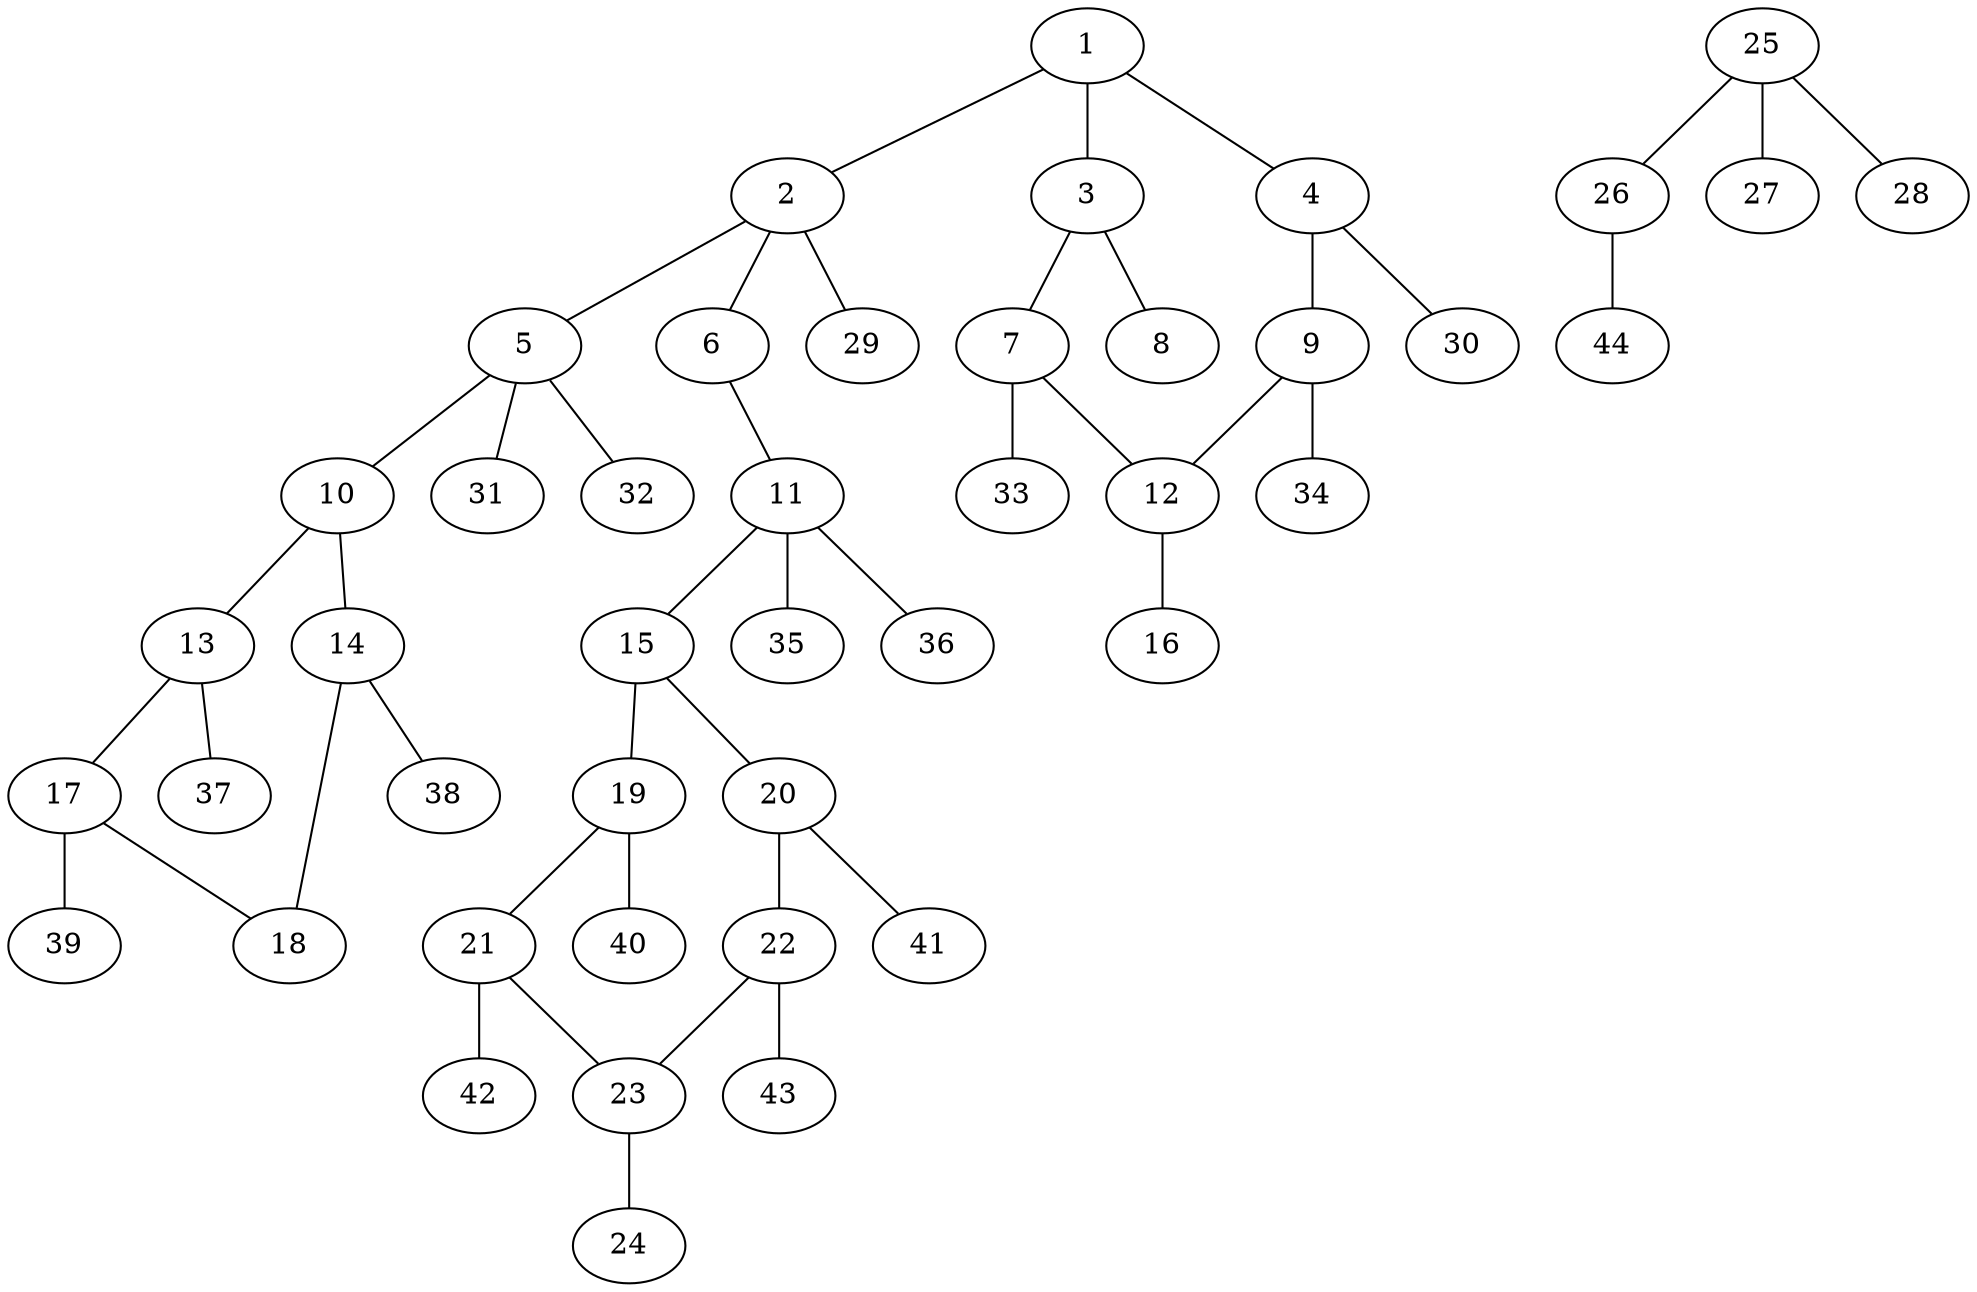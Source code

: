 graph molecule_4222 {
	1	 [chem=C];
	2	 [chem=C];
	1 -- 2	 [valence=1];
	3	 [chem=C];
	1 -- 3	 [valence=1];
	4	 [chem=C];
	1 -- 4	 [valence=2];
	5	 [chem=C];
	2 -- 5	 [valence=1];
	6	 [chem=O];
	2 -- 6	 [valence=1];
	29	 [chem=H];
	2 -- 29	 [valence=1];
	7	 [chem=C];
	3 -- 7	 [valence=2];
	8	 [chem=Cl];
	3 -- 8	 [valence=1];
	9	 [chem=C];
	4 -- 9	 [valence=1];
	30	 [chem=H];
	4 -- 30	 [valence=1];
	10	 [chem=N];
	5 -- 10	 [valence=1];
	31	 [chem=H];
	5 -- 31	 [valence=1];
	32	 [chem=H];
	5 -- 32	 [valence=1];
	11	 [chem=C];
	6 -- 11	 [valence=1];
	12	 [chem=C];
	7 -- 12	 [valence=1];
	33	 [chem=H];
	7 -- 33	 [valence=1];
	9 -- 12	 [valence=2];
	34	 [chem=H];
	9 -- 34	 [valence=1];
	13	 [chem=C];
	10 -- 13	 [valence=1];
	14	 [chem=C];
	10 -- 14	 [valence=1];
	15	 [chem=C];
	11 -- 15	 [valence=1];
	35	 [chem=H];
	11 -- 35	 [valence=1];
	36	 [chem=H];
	11 -- 36	 [valence=1];
	16	 [chem=Cl];
	12 -- 16	 [valence=1];
	17	 [chem=C];
	13 -- 17	 [valence=2];
	37	 [chem=H];
	13 -- 37	 [valence=1];
	18	 [chem=N];
	14 -- 18	 [valence=2];
	38	 [chem=H];
	14 -- 38	 [valence=1];
	19	 [chem=C];
	15 -- 19	 [valence=1];
	20	 [chem=C];
	15 -- 20	 [valence=2];
	17 -- 18	 [valence=1];
	39	 [chem=H];
	17 -- 39	 [valence=1];
	21	 [chem=C];
	19 -- 21	 [valence=2];
	40	 [chem=H];
	19 -- 40	 [valence=1];
	22	 [chem=C];
	20 -- 22	 [valence=1];
	41	 [chem=H];
	20 -- 41	 [valence=1];
	23	 [chem=C];
	21 -- 23	 [valence=1];
	42	 [chem=H];
	21 -- 42	 [valence=1];
	22 -- 23	 [valence=2];
	43	 [chem=H];
	22 -- 43	 [valence=1];
	24	 [chem=Cl];
	23 -- 24	 [valence=1];
	25	 [chem=N];
	26	 [chem=O];
	25 -- 26	 [valence=1];
	27	 [chem=O];
	25 -- 27	 [valence=2];
	28	 [chem=O];
	25 -- 28	 [valence=1];
	44	 [chem=H];
	26 -- 44	 [valence=1];
}
